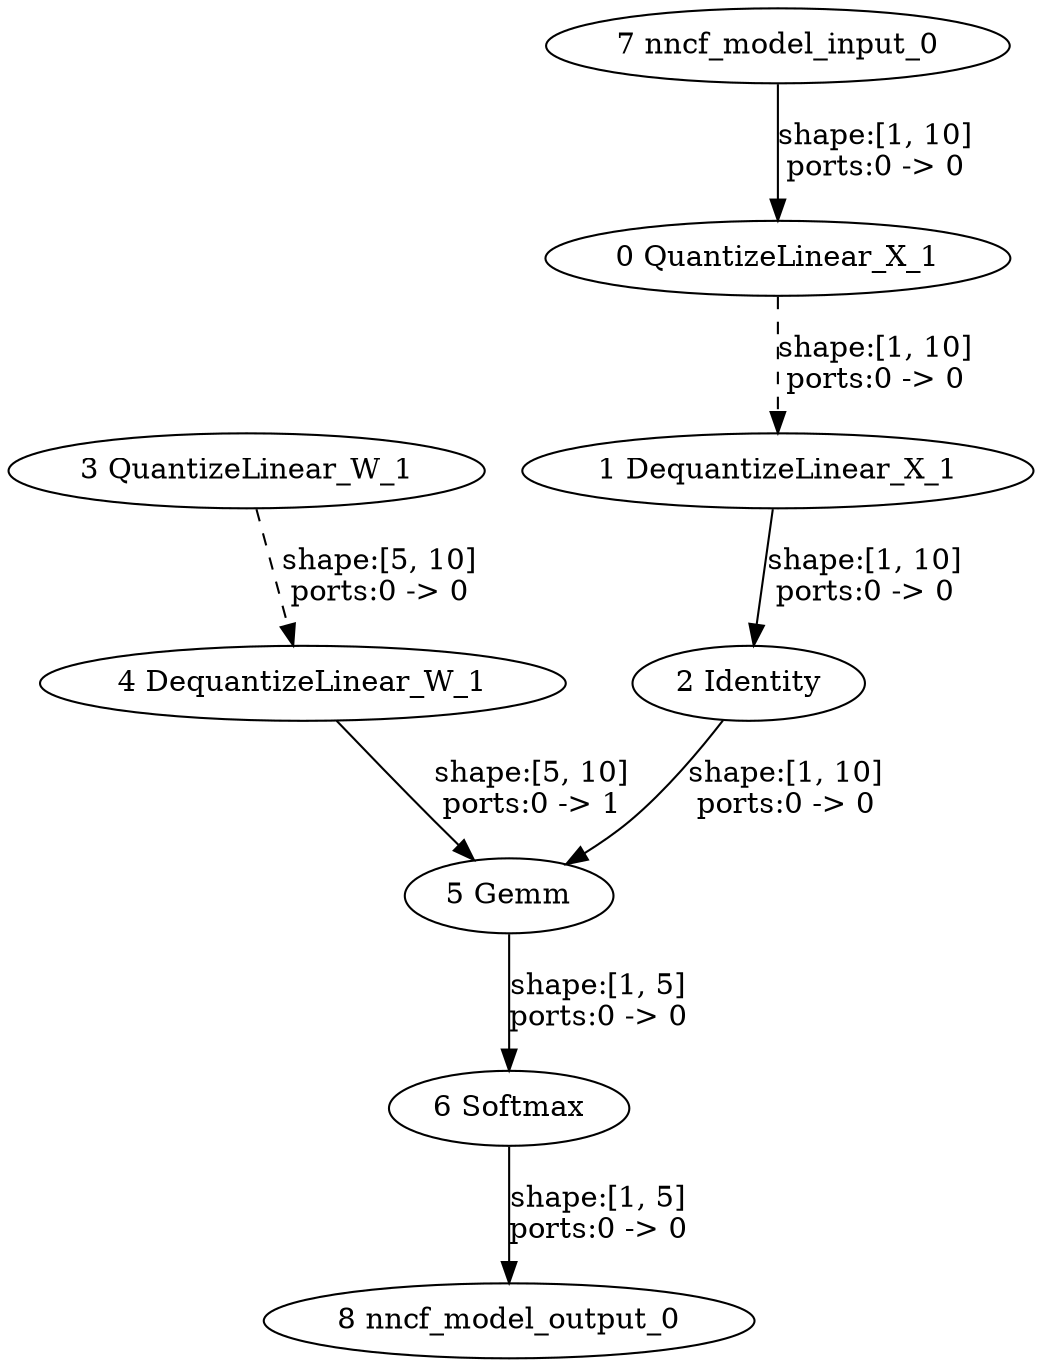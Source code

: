 strict digraph  {
"0 QuantizeLinear_X_1" [id=0, type=QuantizeLinear];
"1 DequantizeLinear_X_1" [id=1, type=DequantizeLinear];
"2 Identity" [id=2, type=Identity];
"3 QuantizeLinear_W_1" [id=3, type=QuantizeLinear];
"4 DequantizeLinear_W_1" [id=4, type=DequantizeLinear];
"5 Gemm" [id=5, type=Gemm];
"6 Softmax" [id=6, type=Softmax];
"7 nncf_model_input_0" [id=7, type=nncf_model_input];
"8 nncf_model_output_0" [id=8, type=nncf_model_output];
"0 QuantizeLinear_X_1" -> "1 DequantizeLinear_X_1"  [label="shape:[1, 10]\nports:0 -> 0", style=dashed];
"1 DequantizeLinear_X_1" -> "2 Identity"  [label="shape:[1, 10]\nports:0 -> 0", style=solid];
"2 Identity" -> "5 Gemm"  [label="shape:[1, 10]\nports:0 -> 0", style=solid];
"3 QuantizeLinear_W_1" -> "4 DequantizeLinear_W_1"  [label="shape:[5, 10]\nports:0 -> 0", style=dashed];
"4 DequantizeLinear_W_1" -> "5 Gemm"  [label="shape:[5, 10]\nports:0 -> 1", style=solid];
"5 Gemm" -> "6 Softmax"  [label="shape:[1, 5]\nports:0 -> 0", style=solid];
"6 Softmax" -> "8 nncf_model_output_0"  [label="shape:[1, 5]\nports:0 -> 0", style=solid];
"7 nncf_model_input_0" -> "0 QuantizeLinear_X_1"  [label="shape:[1, 10]\nports:0 -> 0", style=solid];
}

